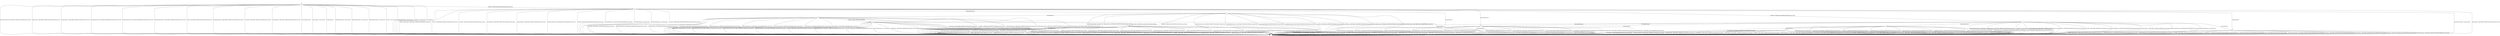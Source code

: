 digraph "" {
	graph [configurations="0.9.8s-TLS10|0.9.8u-TLS10|0.9.8y-TLS10|0.9.8za-TLS10|0.9.8zb-TLS10|1.0.0p-TLS10|1.0.1-TLS11|1.0.1d-TLS11|1.0.1k-TLS10|1.0.2-TLS10|\
1.0.2m-TLS10|1.1.0-TLS10|1.1.1-TLS10"];
	node [label="\N"];
	__start0	[feature=True,
		label="",
		shape=none];
	b	[feature=True];
	__start0 -> b	[key=0];
	c	[feature="0.9.8s-TLS10|0.9.8u-TLS10|0.9.8y-TLS10|0.9.8za-TLS10|0.9.8zb-TLS10|1.0.0p-TLS10|1.0.1-TLS11|1.0.1d-TLS11|1.0.1k-TLS10|1.0.2-TLS10|\
1.0.2m-TLS10|1.1.0-TLS10|1.1.1-TLS10"];
	b -> c	[key=0,
		feature="1.1.0-TLS10|1.1.1-TLS10",
		label="AlertWarningCloseNotify / ALERT_FATAL_UNEXPECTED_MESSAGE|ConnectionClosed"];
	b -> c	[key=1,
		feature="1.1.0-TLS10|1.1.1-TLS10",
		label="ApplicationData / ALERT_FATAL_UNEXPECTED_MESSAGE|ConnectionClosed"];
	b -> c	[key=2,
		feature="1.1.0-TLS10|1.1.1-TLS10",
		label="ChangeCipherSpec / ALERT_FATAL_UNEXPECTED_MESSAGE|ConnectionClosed"];
	b -> c	[key=3,
		feature="1.1.0-TLS10|1.1.1-TLS10",
		label="DHClientKeyExchange / ALERT_FATAL_UNEXPECTED_MESSAGE|ConnectionClosed"];
	b -> c	[key=4,
		feature="1.1.0-TLS10|1.1.1-TLS10",
		label="DHEServerKeyExchange / ALERT_FATAL_UNEXPECTED_MESSAGE|ConnectionClosed"];
	b -> c	[key=5,
		feature="1.1.0-TLS10|1.1.1-TLS10",
		label="ECDHClientKeyExchange / ALERT_FATAL_UNEXPECTED_MESSAGE|ConnectionClosed"];
	b -> c	[key=6,
		feature="1.1.0-TLS10|1.1.1-TLS10",
		label="Finished / ALERT_FATAL_UNEXPECTED_MESSAGE|ConnectionClosed"];
	b -> c	[key=7,
		feature="1.1.0-TLS10|1.1.1-TLS10",
		label="RSAClientKeyExchange / ALERT_FATAL_UNEXPECTED_MESSAGE|ConnectionClosed"];
	b -> c	[key=8,
		feature="1.1.0-TLS10|1.1.1-TLS10",
		label="ServerHello / ALERT_FATAL_UNEXPECTED_MESSAGE|ConnectionClosed"];
	b -> c	[key=9,
		feature="1.1.0-TLS10|1.1.1-TLS10",
		label="ServerHelloDone / ALERT_FATAL_UNEXPECTED_MESSAGE|ConnectionClosed"];
	b -> c	[key=10,
		feature="0.9.8s-TLS10|0.9.8u-TLS10|0.9.8y-TLS10|0.9.8za-TLS10|0.9.8zb-TLS10|1.0.0p-TLS10|1.0.1-TLS11|1.0.1d-TLS11|1.0.1k-TLS10|1.0.2-TLS10|\
1.0.2m-TLS10",
		label="AlertWarningCloseNotify / -"];
	b -> c	[key=11,
		feature="0.9.8s-TLS10|0.9.8u-TLS10|0.9.8y-TLS10|0.9.8za-TLS10|0.9.8zb-TLS10|1.0.0p-TLS10|1.0.1-TLS11|1.0.1d-TLS11|1.0.1k-TLS10|1.0.2-TLS10|\
1.0.2m-TLS10",
		label="ApplicationData / ConnectionClosed"];
	b -> c	[key=12,
		feature="0.9.8s-TLS10|0.9.8u-TLS10|0.9.8y-TLS10|0.9.8za-TLS10|0.9.8zb-TLS10|1.0.0p-TLS10|1.0.1-TLS11|1.0.1d-TLS11|1.0.1k-TLS10|1.0.2-TLS10|\
1.0.2m-TLS10",
		label="ChangeCipherSpec / -"];
	b -> c	[key=13,
		feature="0.9.8s-TLS10|0.9.8u-TLS10|0.9.8y-TLS10|0.9.8za-TLS10|0.9.8zb-TLS10|1.0.0p-TLS10|1.0.1-TLS11|1.0.1d-TLS11|1.0.1k-TLS10|1.0.2-TLS10|\
1.0.2m-TLS10",
		label="DHClientKeyExchange / ConnectionClosed"];
	b -> c	[key=14,
		feature="0.9.8s-TLS10|0.9.8u-TLS10|0.9.8y-TLS10|0.9.8za-TLS10|0.9.8zb-TLS10|1.0.0p-TLS10|1.0.1-TLS11|1.0.1d-TLS11|1.0.1k-TLS10|1.0.2-TLS10|\
1.0.2m-TLS10",
		label="DHEServerKeyExchange / ConnectionClosed"];
	b -> c	[key=15,
		feature="0.9.8s-TLS10|0.9.8u-TLS10|0.9.8y-TLS10|0.9.8za-TLS10|0.9.8zb-TLS10|1.0.0p-TLS10|1.0.1-TLS11|1.0.1d-TLS11|1.0.1k-TLS10|1.0.2-TLS10|\
1.0.2m-TLS10",
		label="ECDHClientKeyExchange / ConnectionClosed"];
	b -> c	[key=16,
		feature="0.9.8s-TLS10|0.9.8u-TLS10|0.9.8y-TLS10|0.9.8za-TLS10|0.9.8zb-TLS10|1.0.0p-TLS10|1.0.1-TLS11|1.0.1d-TLS11|1.0.1k-TLS10|1.0.2-TLS10|\
1.0.2m-TLS10",
		label="Finished / ConnectionClosed"];
	b -> c	[key=17,
		feature="0.9.8s-TLS10|0.9.8u-TLS10|0.9.8y-TLS10|0.9.8za-TLS10|0.9.8zb-TLS10|1.0.0p-TLS10|1.0.1-TLS11|1.0.1d-TLS11|1.0.1k-TLS10|1.0.2-TLS10|\
1.0.2m-TLS10",
		label="RSAClientKeyExchange / ConnectionClosed"];
	b -> c	[key=18,
		feature="0.9.8s-TLS10|0.9.8u-TLS10|0.9.8y-TLS10|0.9.8za-TLS10|0.9.8zb-TLS10|1.0.0p-TLS10|1.0.1-TLS11|1.0.1d-TLS11|1.0.1k-TLS10|1.0.2-TLS10|\
1.0.2m-TLS10",
		label="ServerHello / ConnectionClosed"];
	b -> c	[key=19,
		feature="0.9.8s-TLS10|0.9.8u-TLS10|0.9.8y-TLS10|0.9.8za-TLS10|0.9.8zb-TLS10|1.0.0p-TLS10|1.0.1-TLS11|1.0.1d-TLS11|1.0.1k-TLS10|1.0.2-TLS10|\
1.0.2m-TLS10",
		label="ServerHelloDone / -"];
	d	[feature="0.9.8s-TLS10|0.9.8u-TLS10|0.9.8y-TLS10|0.9.8za-TLS10|0.9.8zb-TLS10|1.0.0p-TLS10|1.0.1-TLS11|1.0.1d-TLS11|1.0.1k-TLS10|1.0.2-TLS10|\
1.0.2m-TLS10|1.1.0-TLS10|1.1.1-TLS10"];
	b -> d	[key=0,
		feature="0.9.8s-TLS10|0.9.8u-TLS10|0.9.8y-TLS10|0.9.8za-TLS10|0.9.8zb-TLS10|1.0.0p-TLS10|1.0.1-TLS11|1.0.1d-TLS11|1.0.1k-TLS10|1.0.2-TLS10|\
1.0.2m-TLS10|1.1.0-TLS10|1.1.1-TLS10",
		label="ClientHello / SERVER_HELLO|CERTIFICATE|SERVER_HELLO_DONE"];
	c -> c	[key=0,
		feature="0.9.8s-TLS10|0.9.8u-TLS10|0.9.8y-TLS10|0.9.8za-TLS10|0.9.8zb-TLS10|1.0.0p-TLS10|1.0.1-TLS11|1.0.1d-TLS11|1.0.1k-TLS10|1.0.2-TLS10|\
1.0.2m-TLS10|1.1.0-TLS10|1.1.1-TLS10",
		label="AlertWarningCloseNotify / ConnectionClosed"];
	c -> c	[key=1,
		feature="0.9.8s-TLS10|0.9.8u-TLS10|0.9.8y-TLS10|0.9.8za-TLS10|0.9.8zb-TLS10|1.0.0p-TLS10|1.0.1-TLS11|1.0.1d-TLS11|1.0.1k-TLS10|1.0.2-TLS10|\
1.0.2m-TLS10|1.1.0-TLS10|1.1.1-TLS10",
		label="ApplicationData / ConnectionClosed"];
	c -> c	[key=2,
		feature="0.9.8s-TLS10|0.9.8u-TLS10|0.9.8y-TLS10|0.9.8za-TLS10|0.9.8zb-TLS10|1.0.0p-TLS10|1.0.1-TLS11|1.0.1d-TLS11|1.0.1k-TLS10|1.0.2-TLS10|\
1.0.2m-TLS10|1.1.0-TLS10|1.1.1-TLS10",
		label="ChangeCipherSpec / ConnectionClosed"];
	c -> c	[key=3,
		feature="0.9.8s-TLS10|0.9.8u-TLS10|0.9.8y-TLS10|0.9.8za-TLS10|0.9.8zb-TLS10|1.0.0p-TLS10|1.0.1-TLS11|1.0.1d-TLS11|1.0.1k-TLS10|1.0.2-TLS10|\
1.0.2m-TLS10|1.1.0-TLS10|1.1.1-TLS10",
		label="ClientHello / ConnectionClosed"];
	c -> c	[key=4,
		feature="0.9.8s-TLS10|0.9.8u-TLS10|0.9.8y-TLS10|0.9.8za-TLS10|0.9.8zb-TLS10|1.0.0p-TLS10|1.0.1-TLS11|1.0.1d-TLS11|1.0.1k-TLS10|1.0.2-TLS10|\
1.0.2m-TLS10|1.1.0-TLS10|1.1.1-TLS10",
		label="DHClientKeyExchange / ConnectionClosed"];
	c -> c	[key=5,
		feature="0.9.8s-TLS10|0.9.8u-TLS10|0.9.8y-TLS10|0.9.8za-TLS10|0.9.8zb-TLS10|1.0.0p-TLS10|1.0.1-TLS11|1.0.1d-TLS11|1.0.1k-TLS10|1.0.2-TLS10|\
1.0.2m-TLS10|1.1.0-TLS10|1.1.1-TLS10",
		label="DHEServerKeyExchange / ConnectionClosed"];
	c -> c	[key=6,
		feature="0.9.8s-TLS10|0.9.8u-TLS10|0.9.8y-TLS10|0.9.8za-TLS10|0.9.8zb-TLS10|1.0.0p-TLS10|1.0.1-TLS11|1.0.1d-TLS11|1.0.1k-TLS10|1.0.2-TLS10|\
1.0.2m-TLS10|1.1.0-TLS10|1.1.1-TLS10",
		label="ECDHClientKeyExchange / ConnectionClosed"];
	c -> c	[key=7,
		feature="0.9.8s-TLS10|0.9.8u-TLS10|0.9.8y-TLS10|0.9.8za-TLS10|0.9.8zb-TLS10|1.0.0p-TLS10|1.0.1-TLS11|1.0.1d-TLS11|1.0.1k-TLS10|1.0.2-TLS10|\
1.0.2m-TLS10|1.1.0-TLS10|1.1.1-TLS10",
		label="Finished / ConnectionClosed"];
	c -> c	[key=8,
		feature="0.9.8s-TLS10|0.9.8u-TLS10|0.9.8y-TLS10|0.9.8za-TLS10|0.9.8zb-TLS10|1.0.0p-TLS10|1.0.1-TLS11|1.0.1d-TLS11|1.0.1k-TLS10|1.0.2-TLS10|\
1.0.2m-TLS10|1.1.0-TLS10|1.1.1-TLS10",
		label="RSAClientKeyExchange / ConnectionClosed"];
	c -> c	[key=9,
		feature="0.9.8s-TLS10|0.9.8u-TLS10|0.9.8y-TLS10|0.9.8za-TLS10|0.9.8zb-TLS10|1.0.0p-TLS10|1.0.1-TLS11|1.0.1d-TLS11|1.0.1k-TLS10|1.0.2-TLS10|\
1.0.2m-TLS10|1.1.0-TLS10|1.1.1-TLS10",
		label="ServerHello / ConnectionClosed"];
	c -> c	[key=10,
		feature="0.9.8s-TLS10|0.9.8u-TLS10|0.9.8y-TLS10|0.9.8za-TLS10|0.9.8zb-TLS10|1.0.0p-TLS10|1.0.1-TLS11|1.0.1d-TLS11|1.0.1k-TLS10|1.0.2-TLS10|\
1.0.2m-TLS10|1.1.0-TLS10|1.1.1-TLS10",
		label="ServerHelloDone / ConnectionClosed"];
	d -> c	[key=0,
		feature="0.9.8s-TLS10|0.9.8u-TLS10|0.9.8y-TLS10|0.9.8za-TLS10|0.9.8zb-TLS10|1.0.0p-TLS10|1.0.1-TLS11|1.0.1d-TLS11|1.0.1k-TLS10|1.0.2-TLS10|\
1.0.2m-TLS10|1.1.0-TLS10|1.1.1-TLS10",
		label="AlertWarningCloseNotify / ConnectionClosed"];
	d -> c	[key=1,
		feature="0.9.8s-TLS10|0.9.8u-TLS10|0.9.8y-TLS10|0.9.8za-TLS10|0.9.8zb-TLS10|1.0.0p-TLS10|1.0.1-TLS11|1.0.1d-TLS11|1.0.1k-TLS10|1.0.2-TLS10|\
1.0.2m-TLS10|1.1.0-TLS10|1.1.1-TLS10",
		label="ApplicationData / ALERT_FATAL_UNEXPECTED_MESSAGE|ConnectionClosed"];
	d -> c	[key=2,
		feature="0.9.8s-TLS10|0.9.8u-TLS10|0.9.8y-TLS10|0.9.8za-TLS10|0.9.8zb-TLS10|1.0.0p-TLS10|1.0.1-TLS11|1.0.1d-TLS11|1.0.1k-TLS10|1.0.2-TLS10|\
1.0.2m-TLS10|1.1.0-TLS10|1.1.1-TLS10",
		label="DHEServerKeyExchange / ALERT_FATAL_UNEXPECTED_MESSAGE|ConnectionClosed"];
	d -> c	[key=3,
		feature="0.9.8s-TLS10|0.9.8u-TLS10|0.9.8y-TLS10|0.9.8za-TLS10|0.9.8zb-TLS10|1.0.0p-TLS10|1.0.1-TLS11|1.0.1d-TLS11|1.0.1k-TLS10|1.0.2-TLS10|\
1.0.2m-TLS10|1.1.0-TLS10|1.1.1-TLS10",
		label="Finished / ALERT_FATAL_UNEXPECTED_MESSAGE|ConnectionClosed"];
	d -> c	[key=4,
		feature="0.9.8s-TLS10|0.9.8u-TLS10|0.9.8y-TLS10|0.9.8za-TLS10|0.9.8zb-TLS10|1.0.0p-TLS10|1.0.1-TLS11|1.0.1d-TLS11|1.0.1k-TLS10|1.0.2-TLS10|\
1.0.2m-TLS10|1.1.0-TLS10|1.1.1-TLS10",
		label="ServerHello / ALERT_FATAL_UNEXPECTED_MESSAGE|ConnectionClosed"];
	d -> c	[key=5,
		feature="0.9.8s-TLS10|0.9.8u-TLS10|0.9.8y-TLS10|0.9.8za-TLS10|0.9.8zb-TLS10|1.0.0p-TLS10|1.0.1-TLS11|1.0.1d-TLS11|1.0.1k-TLS10|1.0.2-TLS10|\
1.0.2m-TLS10|1.1.0-TLS10|1.1.1-TLS10",
		label="ServerHelloDone / ALERT_FATAL_UNEXPECTED_MESSAGE|ConnectionClosed"];
	d -> c	[key=6,
		feature="0.9.8za-TLS10|0.9.8zb-TLS10|1.0.0p-TLS10|1.0.1k-TLS10|1.0.2-TLS10|1.0.2m-TLS10|1.1.0-TLS10|1.1.1-TLS10",
		label="ChangeCipherSpec / ALERT_FATAL_UNEXPECTED_MESSAGE|ConnectionClosed"];
	d -> c	[key=7,
		feature="1.0.0p-TLS10|1.0.1k-TLS10|1.0.2-TLS10|1.0.2m-TLS10|1.1.0-TLS10|1.1.1-TLS10",
		label="ECDHClientKeyExchange / ALERT_FATAL_DECODE_ERROR|ConnectionClosed"];
	d -> c	[key=8,
		feature="1.0.2-TLS10|1.0.2m-TLS10|1.1.0-TLS10|1.1.1-TLS10",
		label="ClientHello / ALERT_FATAL_UNEXPECTED_MESSAGE|ConnectionClosed"];
	d -> c	[key=9,
		feature="1.1.1-TLS10",
		label="DHClientKeyExchange / ALERT_FATAL_DECRYPT_ERROR|ConnectionClosed"];
	d -> c	[key=10,
		feature="1.0.2m-TLS10|1.1.0-TLS10",
		label="DHClientKeyExchange / ConnectionClosed"];
	d -> c	[key=11,
		feature="0.9.8s-TLS10|0.9.8u-TLS10|0.9.8y-TLS10|0.9.8za-TLS10|0.9.8zb-TLS10|1.0.1-TLS11|1.0.1d-TLS11",
		label="ECDHClientKeyExchange / ConnectionClosed"];
	d -> c	[key=12,
		feature="0.9.8s-TLS10",
		label="ClientHello / SERVER_HELLO|CERTIFICATE|SERVER_HELLO_DONE|ConnectionClosed"];
	e	[feature="0.9.8s-TLS10|0.9.8u-TLS10|0.9.8y-TLS10|0.9.8za-TLS10|0.9.8zb-TLS10|1.0.0p-TLS10|1.0.1-TLS11|1.0.1d-TLS11|1.0.1k-TLS10|1.0.2-TLS10|\
1.0.2m-TLS10|1.1.0-TLS10|1.1.1-TLS10"];
	d -> e	[key=0,
		feature="0.9.8s-TLS10|0.9.8u-TLS10|0.9.8y-TLS10|0.9.8za-TLS10|0.9.8zb-TLS10|1.0.0p-TLS10|1.0.1-TLS11|1.0.1d-TLS11|1.0.1k-TLS10|1.0.2-TLS10|\
1.0.2m-TLS10|1.1.0-TLS10|1.1.1-TLS10",
		label="RSAClientKeyExchange / -"];
	j	[feature="1.0.1k-TLS10|1.0.2-TLS10|0.9.8u-TLS10|0.9.8y-TLS10|0.9.8s-TLS10|1.0.1d-TLS11|0.9.8za-TLS10|1.0.1-TLS11|0.9.8zb-TLS10|1.0.0p-TLS10"];
	d -> j	[key=0,
		feature="0.9.8s-TLS10|0.9.8u-TLS10|0.9.8y-TLS10|0.9.8za-TLS10|0.9.8zb-TLS10|1.0.0p-TLS10|1.0.1-TLS11|1.0.1d-TLS11|1.0.1k-TLS10|1.0.2-TLS10",
		label="DHClientKeyExchange / -"];
	k	[feature="1.0.1k-TLS10|1.0.2-TLS10|0.9.8u-TLS10|0.9.8y-TLS10|0.9.8s-TLS10|1.0.1d-TLS11|0.9.8za-TLS10|1.0.1-TLS11|0.9.8zb-TLS10|1.0.0p-TLS10"];
	d -> k	[key=0,
		feature="1.0.1-TLS11",
		label="ChangeCipherSpec / -"];
	l	[feature="1.0.1k-TLS10|0.9.8u-TLS10|0.9.8y-TLS10|1.0.1d-TLS11|0.9.8za-TLS10|1.0.1-TLS11|0.9.8zb-TLS10|1.0.0p-TLS10"];
	d -> l	[key=0,
		feature="0.9.8u-TLS10|0.9.8y-TLS10|0.9.8za-TLS10|0.9.8zb-TLS10|1.0.0p-TLS10|1.0.1-TLS11|1.0.1d-TLS11|1.0.1k-TLS10",
		label="ClientHello / SERVER_HELLO|CERTIFICATE|SERVER_HELLO_DONE"];
	m	[feature="1.0.1d-TLS11|0.9.8u-TLS10|0.9.8y-TLS10|0.9.8s-TLS10"];
	d -> m	[key=0,
		feature="0.9.8s-TLS10|0.9.8u-TLS10|0.9.8y-TLS10|1.0.1d-TLS11",
		label="ChangeCipherSpec / -"];
	e -> c	[key=0,
		feature="0.9.8s-TLS10|0.9.8u-TLS10|0.9.8y-TLS10|0.9.8za-TLS10|0.9.8zb-TLS10|1.0.0p-TLS10|1.0.1-TLS11|1.0.1d-TLS11|1.0.1k-TLS10|1.0.2-TLS10|\
1.0.2m-TLS10|1.1.0-TLS10|1.1.1-TLS10",
		label="AlertWarningCloseNotify / ConnectionClosed"];
	e -> c	[key=1,
		feature="0.9.8s-TLS10|0.9.8u-TLS10|0.9.8y-TLS10|0.9.8za-TLS10|0.9.8zb-TLS10|1.0.0p-TLS10|1.0.1-TLS11|1.0.1d-TLS11|1.0.1k-TLS10|1.0.2-TLS10|\
1.0.2m-TLS10|1.1.0-TLS10|1.1.1-TLS10",
		label="ApplicationData / ALERT_FATAL_UNEXPECTED_MESSAGE|ConnectionClosed"];
	e -> c	[key=2,
		feature="0.9.8s-TLS10|0.9.8u-TLS10|0.9.8y-TLS10|0.9.8za-TLS10|0.9.8zb-TLS10|1.0.0p-TLS10|1.0.1-TLS11|1.0.1d-TLS11|1.0.1k-TLS10|1.0.2-TLS10|\
1.0.2m-TLS10|1.1.0-TLS10|1.1.1-TLS10",
		label="ClientHello / ALERT_FATAL_UNEXPECTED_MESSAGE|ConnectionClosed"];
	e -> c	[key=3,
		feature="0.9.8s-TLS10|0.9.8u-TLS10|0.9.8y-TLS10|0.9.8za-TLS10|0.9.8zb-TLS10|1.0.0p-TLS10|1.0.1-TLS11|1.0.1d-TLS11|1.0.1k-TLS10|1.0.2-TLS10|\
1.0.2m-TLS10|1.1.0-TLS10|1.1.1-TLS10",
		label="DHClientKeyExchange / ALERT_FATAL_UNEXPECTED_MESSAGE|ConnectionClosed"];
	e -> c	[key=4,
		feature="0.9.8s-TLS10|0.9.8u-TLS10|0.9.8y-TLS10|0.9.8za-TLS10|0.9.8zb-TLS10|1.0.0p-TLS10|1.0.1-TLS11|1.0.1d-TLS11|1.0.1k-TLS10|1.0.2-TLS10|\
1.0.2m-TLS10|1.1.0-TLS10|1.1.1-TLS10",
		label="ECDHClientKeyExchange / ALERT_FATAL_UNEXPECTED_MESSAGE|ConnectionClosed"];
	e -> c	[key=5,
		feature="0.9.8s-TLS10|0.9.8u-TLS10|0.9.8y-TLS10|0.9.8za-TLS10|0.9.8zb-TLS10|1.0.0p-TLS10|1.0.1-TLS11|1.0.1d-TLS11|1.0.1k-TLS10|1.0.2-TLS10|\
1.0.2m-TLS10|1.1.0-TLS10|1.1.1-TLS10",
		label="Finished / ALERT_FATAL_UNEXPECTED_MESSAGE|ConnectionClosed"];
	e -> c	[key=6,
		feature="0.9.8s-TLS10|0.9.8u-TLS10|0.9.8y-TLS10|0.9.8za-TLS10|0.9.8zb-TLS10|1.0.0p-TLS10|1.0.1-TLS11|1.0.1d-TLS11|1.0.1k-TLS10|1.0.2-TLS10|\
1.0.2m-TLS10|1.1.0-TLS10|1.1.1-TLS10",
		label="RSAClientKeyExchange / ALERT_FATAL_UNEXPECTED_MESSAGE|ConnectionClosed"];
	e -> c	[key=7,
		feature="0.9.8s-TLS10|0.9.8u-TLS10|0.9.8y-TLS10|0.9.8za-TLS10|0.9.8zb-TLS10|1.0.0p-TLS10|1.0.1-TLS11|1.0.1d-TLS11|1.0.1k-TLS10|1.0.2-TLS10|\
1.0.2m-TLS10|1.1.0-TLS10|1.1.1-TLS10",
		label="ServerHello / ALERT_FATAL_UNEXPECTED_MESSAGE|ConnectionClosed"];
	e -> c	[key=8,
		feature="0.9.8s-TLS10|0.9.8u-TLS10|0.9.8y-TLS10|0.9.8za-TLS10|0.9.8zb-TLS10|1.0.0p-TLS10|1.0.1-TLS11|1.0.1d-TLS11|1.0.1k-TLS10|1.0.2-TLS10|\
1.0.2m-TLS10|1.1.0-TLS10|1.1.1-TLS10",
		label="ServerHelloDone / ALERT_FATAL_UNEXPECTED_MESSAGE|ConnectionClosed"];
	e -> c	[key=9,
		feature="0.9.8zb-TLS10|1.0.0p-TLS10|1.0.1k-TLS10|1.0.2-TLS10|1.0.2m-TLS10|1.1.0-TLS10|1.1.1-TLS10",
		label="DHEServerKeyExchange / ALERT_FATAL_UNEXPECTED_MESSAGE|ConnectionClosed"];
	e -> c	[key=10,
		feature="0.9.8s-TLS10|0.9.8u-TLS10|0.9.8y-TLS10|0.9.8za-TLS10|1.0.1-TLS11|1.0.1d-TLS11",
		label="DHEServerKeyExchange / ALERT_FATAL_ILLEGAL_PARAMETER|ConnectionClosed"];
	f	[feature="0.9.8s-TLS10|0.9.8u-TLS10|0.9.8y-TLS10|0.9.8za-TLS10|0.9.8zb-TLS10|1.0.0p-TLS10|1.0.1-TLS11|1.0.1d-TLS11|1.0.1k-TLS10|1.0.2-TLS10|\
1.0.2m-TLS10|1.1.0-TLS10|1.1.1-TLS10"];
	e -> f	[key=0,
		feature="0.9.8s-TLS10|0.9.8u-TLS10|0.9.8y-TLS10|0.9.8za-TLS10|0.9.8zb-TLS10|1.0.0p-TLS10|1.0.1-TLS11|1.0.1d-TLS11|1.0.1k-TLS10|1.0.2-TLS10|\
1.0.2m-TLS10|1.1.0-TLS10|1.1.1-TLS10",
		label="ChangeCipherSpec / -"];
	f -> c	[key=0,
		feature="0.9.8s-TLS10|0.9.8u-TLS10|0.9.8y-TLS10|0.9.8za-TLS10|0.9.8zb-TLS10|1.0.0p-TLS10|1.0.1-TLS11|1.0.1d-TLS11|1.0.1k-TLS10|1.0.2-TLS10|\
1.0.2m-TLS10|1.1.0-TLS10|1.1.1-TLS10",
		label="ApplicationData / ALERT_FATAL_UNEXPECTED_MESSAGE|ConnectionClosed"];
	f -> c	[key=1,
		feature="0.9.8s-TLS10|0.9.8u-TLS10|0.9.8y-TLS10|0.9.8za-TLS10|0.9.8zb-TLS10|1.0.0p-TLS10|1.0.1-TLS11|1.0.1d-TLS11|1.0.1k-TLS10|1.0.2-TLS10|\
1.0.2m-TLS10|1.1.0-TLS10|1.1.1-TLS10",
		label="ClientHello / ALERT_FATAL_UNEXPECTED_MESSAGE|ConnectionClosed"];
	f -> c	[key=2,
		feature="0.9.8s-TLS10|0.9.8u-TLS10|0.9.8y-TLS10|0.9.8za-TLS10|0.9.8zb-TLS10|1.0.0p-TLS10|1.0.1-TLS11|1.0.1d-TLS11|1.0.1k-TLS10|1.0.2-TLS10|\
1.0.2m-TLS10|1.1.0-TLS10|1.1.1-TLS10",
		label="DHClientKeyExchange / ALERT_FATAL_UNEXPECTED_MESSAGE|ConnectionClosed"];
	f -> c	[key=3,
		feature="0.9.8s-TLS10|0.9.8u-TLS10|0.9.8y-TLS10|0.9.8za-TLS10|0.9.8zb-TLS10|1.0.0p-TLS10|1.0.1-TLS11|1.0.1d-TLS11|1.0.1k-TLS10|1.0.2-TLS10|\
1.0.2m-TLS10|1.1.0-TLS10|1.1.1-TLS10",
		label="ECDHClientKeyExchange / ALERT_FATAL_UNEXPECTED_MESSAGE|ConnectionClosed"];
	f -> c	[key=4,
		feature="0.9.8s-TLS10|0.9.8u-TLS10|0.9.8y-TLS10|0.9.8za-TLS10|0.9.8zb-TLS10|1.0.0p-TLS10|1.0.1-TLS11|1.0.1d-TLS11|1.0.1k-TLS10|1.0.2-TLS10|\
1.0.2m-TLS10|1.1.0-TLS10|1.1.1-TLS10",
		label="RSAClientKeyExchange / ALERT_FATAL_UNEXPECTED_MESSAGE|ConnectionClosed"];
	f -> c	[key=5,
		feature="0.9.8s-TLS10|0.9.8u-TLS10|0.9.8y-TLS10|0.9.8za-TLS10|0.9.8zb-TLS10|1.0.0p-TLS10|1.0.1-TLS11|1.0.1d-TLS11|1.0.1k-TLS10|1.0.2-TLS10|\
1.0.2m-TLS10|1.1.0-TLS10|1.1.1-TLS10",
		label="ServerHello / ALERT_FATAL_UNEXPECTED_MESSAGE|ConnectionClosed"];
	f -> c	[key=6,
		feature="0.9.8s-TLS10|0.9.8u-TLS10|0.9.8y-TLS10|0.9.8za-TLS10|0.9.8zb-TLS10|1.0.0p-TLS10|1.0.1-TLS11|1.0.1k-TLS10|1.0.2-TLS10|1.0.2m-TLS10|\
1.1.0-TLS10|1.1.1-TLS10",
		label="AlertWarningCloseNotify / ALERT_FATAL_UNEXPECTED_MESSAGE|ConnectionClosed"];
	f -> c	[key=7,
		feature="0.9.8s-TLS10|0.9.8u-TLS10|0.9.8y-TLS10|0.9.8za-TLS10|0.9.8zb-TLS10|1.0.0p-TLS10|1.0.1-TLS11|1.0.1k-TLS10|1.0.2-TLS10|1.0.2m-TLS10|\
1.1.0-TLS10|1.1.1-TLS10",
		label="ChangeCipherSpec / ALERT_FATAL_UNEXPECTED_MESSAGE|ConnectionClosed"];
	f -> c	[key=8,
		feature="0.9.8s-TLS10|0.9.8u-TLS10|0.9.8y-TLS10|0.9.8za-TLS10|0.9.8zb-TLS10|1.0.0p-TLS10|1.0.1-TLS11|1.0.1k-TLS10|1.0.2-TLS10|1.0.2m-TLS10|\
1.1.0-TLS10|1.1.1-TLS10",
		label="ServerHelloDone / ALERT_FATAL_UNEXPECTED_MESSAGE|ConnectionClosed"];
	f -> c	[key=9,
		feature="0.9.8zb-TLS10|1.0.0p-TLS10|1.0.1k-TLS10|1.0.2-TLS10|1.0.2m-TLS10|1.1.0-TLS10|1.1.1-TLS10",
		label="DHEServerKeyExchange / ALERT_FATAL_UNEXPECTED_MESSAGE|ConnectionClosed"];
	f -> c	[key=10,
		feature="0.9.8s-TLS10|0.9.8u-TLS10|0.9.8y-TLS10|0.9.8za-TLS10|1.0.1-TLS11|1.0.1d-TLS11",
		label="DHEServerKeyExchange / ALERT_FATAL_ILLEGAL_PARAMETER|ConnectionClosed"];
	f -> c	[key=11,
		feature="1.0.1d-TLS11",
		label="AlertWarningCloseNotify / ALERT_FATAL_BAD_RECORD_MAC|ConnectionClosed"];
	f -> c	[key=12,
		feature="1.0.1d-TLS11",
		label="ChangeCipherSpec / ALERT_FATAL_BAD_RECORD_MAC|ConnectionClosed"];
	f -> c	[key=13,
		feature="1.0.1d-TLS11",
		label="ServerHelloDone / ALERT_FATAL_BAD_RECORD_MAC|ConnectionClosed"];
	g	[feature="0.9.8s-TLS10|0.9.8u-TLS10|0.9.8y-TLS10|0.9.8za-TLS10|0.9.8zb-TLS10|1.0.0p-TLS10|1.0.1-TLS11|1.0.1d-TLS11|1.0.1k-TLS10|1.0.2-TLS10|\
1.0.2m-TLS10|1.1.0-TLS10|1.1.1-TLS10"];
	f -> g	[key=0,
		feature="0.9.8s-TLS10|0.9.8u-TLS10|0.9.8y-TLS10|0.9.8za-TLS10|0.9.8zb-TLS10|1.0.0p-TLS10|1.0.1-TLS11|1.0.1d-TLS11|1.0.1k-TLS10|1.0.2-TLS10|\
1.0.2m-TLS10|1.1.0-TLS10|1.1.1-TLS10",
		label="Finished / CHANGE_CIPHER_SPEC|FINISHED"];
	g -> c	[key=0,
		feature="0.9.8s-TLS10|0.9.8u-TLS10|0.9.8y-TLS10|0.9.8za-TLS10|0.9.8zb-TLS10|1.0.0p-TLS10|1.0.1-TLS11|1.0.1d-TLS11|1.0.1k-TLS10|1.0.2-TLS10|\
1.0.2m-TLS10|1.1.0-TLS10|1.1.1-TLS10",
		label="ApplicationData / APPLICATION|ConnectionClosed"];
	g -> c	[key=1,
		feature="0.9.8s-TLS10|0.9.8u-TLS10|0.9.8y-TLS10|0.9.8za-TLS10|0.9.8zb-TLS10|1.0.0p-TLS10|1.0.1-TLS11|1.0.1d-TLS11|1.0.1k-TLS10|1.0.2-TLS10|\
1.0.2m-TLS10|1.1.0-TLS10|1.1.1-TLS10",
		label="DHClientKeyExchange / ALERT_FATAL_UNEXPECTED_MESSAGE|ConnectionClosed"];
	g -> c	[key=2,
		feature="0.9.8s-TLS10|0.9.8u-TLS10|0.9.8y-TLS10|0.9.8za-TLS10|0.9.8zb-TLS10|1.0.0p-TLS10|1.0.1-TLS11|1.0.1d-TLS11|1.0.1k-TLS10|1.0.2-TLS10|\
1.0.2m-TLS10|1.1.0-TLS10|1.1.1-TLS10",
		label="DHEServerKeyExchange / ALERT_FATAL_UNEXPECTED_MESSAGE|ConnectionClosed"];
	g -> c	[key=3,
		feature="0.9.8s-TLS10|0.9.8u-TLS10|0.9.8y-TLS10|0.9.8za-TLS10|0.9.8zb-TLS10|1.0.0p-TLS10|1.0.1-TLS11|1.0.1d-TLS11|1.0.1k-TLS10|1.0.2-TLS10|\
1.0.2m-TLS10|1.1.0-TLS10|1.1.1-TLS10",
		label="ECDHClientKeyExchange / ALERT_FATAL_UNEXPECTED_MESSAGE|ConnectionClosed"];
	g -> c	[key=4,
		feature="0.9.8s-TLS10|0.9.8u-TLS10|0.9.8y-TLS10|0.9.8za-TLS10|0.9.8zb-TLS10|1.0.0p-TLS10|1.0.1-TLS11|1.0.1d-TLS11|1.0.1k-TLS10|1.0.2-TLS10|\
1.0.2m-TLS10|1.1.0-TLS10|1.1.1-TLS10",
		label="Finished / ALERT_FATAL_UNEXPECTED_MESSAGE|ConnectionClosed"];
	g -> c	[key=5,
		feature="0.9.8s-TLS10|0.9.8u-TLS10|0.9.8y-TLS10|0.9.8za-TLS10|0.9.8zb-TLS10|1.0.0p-TLS10|1.0.1-TLS11|1.0.1d-TLS11|1.0.1k-TLS10|1.0.2-TLS10|\
1.0.2m-TLS10|1.1.0-TLS10|1.1.1-TLS10",
		label="RSAClientKeyExchange / ALERT_FATAL_UNEXPECTED_MESSAGE|ConnectionClosed"];
	g -> c	[key=6,
		feature="0.9.8s-TLS10|0.9.8u-TLS10|0.9.8y-TLS10|0.9.8za-TLS10|0.9.8zb-TLS10|1.0.0p-TLS10|1.0.1-TLS11|1.0.1d-TLS11|1.0.1k-TLS10|1.0.2-TLS10|\
1.0.2m-TLS10|1.1.0-TLS10|1.1.1-TLS10",
		label="ServerHello / ALERT_FATAL_UNEXPECTED_MESSAGE|ConnectionClosed"];
	g -> c	[key=7,
		feature="0.9.8s-TLS10|0.9.8u-TLS10|0.9.8y-TLS10|0.9.8za-TLS10|0.9.8zb-TLS10|1.0.0p-TLS10|1.0.1-TLS11|1.0.1k-TLS10|1.0.2-TLS10|1.0.2m-TLS10|\
1.1.0-TLS10|1.1.1-TLS10",
		label="AlertWarningCloseNotify / ConnectionClosed"];
	g -> c	[key=8,
		feature="0.9.8s-TLS10|0.9.8u-TLS10|0.9.8y-TLS10|0.9.8za-TLS10|0.9.8zb-TLS10|1.0.0p-TLS10|1.0.1-TLS11|1.0.1k-TLS10|1.0.2-TLS10|1.0.2m-TLS10|\
1.1.0-TLS10|1.1.1-TLS10",
		label="ServerHelloDone / ALERT_FATAL_UNEXPECTED_MESSAGE|ConnectionClosed"];
	g -> c	[key=9,
		feature="1.0.1k-TLS10|1.0.2-TLS10|1.0.2m-TLS10|1.1.0-TLS10|1.1.1-TLS10",
		label="ChangeCipherSpec / ALERT_FATAL_UNEXPECTED_MESSAGE|ConnectionClosed"];
	g -> c	[key=10,
		feature="1.0.1d-TLS11",
		label="AlertWarningCloseNotify / ALERT_FATAL_BAD_RECORD_MAC|ConnectionClosed"];
	g -> c	[key=11,
		feature="1.0.1d-TLS11",
		label="ChangeCipherSpec / ALERT_FATAL_BAD_RECORD_MAC|ConnectionClosed"];
	g -> c	[key=12,
		feature="1.0.1d-TLS11",
		label="ServerHelloDone / ALERT_FATAL_BAD_RECORD_MAC|ConnectionClosed"];
	h	[feature="0.9.8s-TLS10|0.9.8u-TLS10|0.9.8y-TLS10|0.9.8za-TLS10|0.9.8zb-TLS10|1.0.0p-TLS10|1.0.1-TLS11|1.0.1d-TLS11|1.0.1k-TLS10|1.0.2-TLS10|\
1.0.2m-TLS10|1.1.0-TLS10|1.1.1-TLS10"];
	g -> h	[key=0,
		feature="0.9.8s-TLS10|0.9.8u-TLS10|0.9.8y-TLS10|0.9.8za-TLS10|0.9.8zb-TLS10|1.0.0p-TLS10|1.0.1-TLS11|1.0.1d-TLS11|1.0.1k-TLS10|1.0.2-TLS10|\
1.0.2m-TLS10|1.1.0-TLS10|1.1.1-TLS10",
		label="ClientHello / SERVER_HELLO|CHANGE_CIPHER_SPEC|FINISHED"];
	g -> k	[key=0,
		feature="0.9.8s-TLS10|0.9.8u-TLS10|0.9.8y-TLS10|0.9.8za-TLS10|0.9.8zb-TLS10|1.0.0p-TLS10|1.0.1-TLS11",
		label="ChangeCipherSpec / -"];
	h -> c	[key=0,
		feature="0.9.8s-TLS10|0.9.8u-TLS10|0.9.8y-TLS10|0.9.8za-TLS10|0.9.8zb-TLS10|1.0.0p-TLS10|1.0.1-TLS11|1.0.1d-TLS11|1.0.1k-TLS10|1.0.2-TLS10|\
1.0.2m-TLS10|1.1.0-TLS10|1.1.1-TLS10",
		label="ApplicationData / ALERT_FATAL_UNEXPECTED_MESSAGE|ConnectionClosed"];
	h -> c	[key=1,
		feature="0.9.8s-TLS10|0.9.8u-TLS10|0.9.8y-TLS10|0.9.8za-TLS10|0.9.8zb-TLS10|1.0.0p-TLS10|1.0.1-TLS11|1.0.1d-TLS11|1.0.1k-TLS10|1.0.2-TLS10|\
1.0.2m-TLS10|1.1.0-TLS10|1.1.1-TLS10",
		label="ClientHello / ALERT_FATAL_UNEXPECTED_MESSAGE|ConnectionClosed"];
	h -> c	[key=2,
		feature="0.9.8s-TLS10|0.9.8u-TLS10|0.9.8y-TLS10|0.9.8za-TLS10|0.9.8zb-TLS10|1.0.0p-TLS10|1.0.1-TLS11|1.0.1d-TLS11|1.0.1k-TLS10|1.0.2-TLS10|\
1.0.2m-TLS10|1.1.0-TLS10|1.1.1-TLS10",
		label="DHClientKeyExchange / ALERT_FATAL_UNEXPECTED_MESSAGE|ConnectionClosed"];
	h -> c	[key=3,
		feature="0.9.8s-TLS10|0.9.8u-TLS10|0.9.8y-TLS10|0.9.8za-TLS10|0.9.8zb-TLS10|1.0.0p-TLS10|1.0.1-TLS11|1.0.1d-TLS11|1.0.1k-TLS10|1.0.2-TLS10|\
1.0.2m-TLS10|1.1.0-TLS10|1.1.1-TLS10",
		label="DHEServerKeyExchange / ALERT_FATAL_UNEXPECTED_MESSAGE|ConnectionClosed"];
	h -> c	[key=4,
		feature="0.9.8s-TLS10|0.9.8u-TLS10|0.9.8y-TLS10|0.9.8za-TLS10|0.9.8zb-TLS10|1.0.0p-TLS10|1.0.1-TLS11|1.0.1d-TLS11|1.0.1k-TLS10|1.0.2-TLS10|\
1.0.2m-TLS10|1.1.0-TLS10|1.1.1-TLS10",
		label="ECDHClientKeyExchange / ALERT_FATAL_UNEXPECTED_MESSAGE|ConnectionClosed"];
	h -> c	[key=5,
		feature="0.9.8s-TLS10|0.9.8u-TLS10|0.9.8y-TLS10|0.9.8za-TLS10|0.9.8zb-TLS10|1.0.0p-TLS10|1.0.1-TLS11|1.0.1d-TLS11|1.0.1k-TLS10|1.0.2-TLS10|\
1.0.2m-TLS10|1.1.0-TLS10|1.1.1-TLS10",
		label="Finished / ALERT_FATAL_UNEXPECTED_MESSAGE|ConnectionClosed"];
	h -> c	[key=6,
		feature="0.9.8s-TLS10|0.9.8u-TLS10|0.9.8y-TLS10|0.9.8za-TLS10|0.9.8zb-TLS10|1.0.0p-TLS10|1.0.1-TLS11|1.0.1d-TLS11|1.0.1k-TLS10|1.0.2-TLS10|\
1.0.2m-TLS10|1.1.0-TLS10|1.1.1-TLS10",
		label="RSAClientKeyExchange / ALERT_FATAL_UNEXPECTED_MESSAGE|ConnectionClosed"];
	h -> c	[key=7,
		feature="0.9.8s-TLS10|0.9.8u-TLS10|0.9.8y-TLS10|0.9.8za-TLS10|0.9.8zb-TLS10|1.0.0p-TLS10|1.0.1-TLS11|1.0.1d-TLS11|1.0.1k-TLS10|1.0.2-TLS10|\
1.0.2m-TLS10|1.1.0-TLS10|1.1.1-TLS10",
		label="ServerHello / ALERT_FATAL_UNEXPECTED_MESSAGE|ConnectionClosed"];
	h -> c	[key=8,
		feature="0.9.8s-TLS10|0.9.8u-TLS10|0.9.8y-TLS10|0.9.8za-TLS10|0.9.8zb-TLS10|1.0.0p-TLS10|1.0.1-TLS11|1.0.1k-TLS10|1.0.2-TLS10|1.0.2m-TLS10|\
1.1.0-TLS10|1.1.1-TLS10",
		label="AlertWarningCloseNotify / ConnectionClosed"];
	h -> c	[key=9,
		feature="0.9.8s-TLS10|0.9.8u-TLS10|0.9.8y-TLS10|0.9.8za-TLS10|0.9.8zb-TLS10|1.0.0p-TLS10|1.0.1-TLS11|1.0.1k-TLS10|1.0.2-TLS10|1.0.2m-TLS10|\
1.1.0-TLS10|1.1.1-TLS10",
		label="ServerHelloDone / ALERT_FATAL_UNEXPECTED_MESSAGE|ConnectionClosed"];
	h -> c	[key=10,
		feature="1.0.1d-TLS11",
		label="AlertWarningCloseNotify / ALERT_FATAL_BAD_RECORD_MAC|ConnectionClosed"];
	h -> c	[key=11,
		feature="1.0.1d-TLS11",
		label="ChangeCipherSpec / ALERT_FATAL_BAD_RECORD_MAC|ConnectionClosed"];
	h -> c	[key=12,
		feature="1.0.1d-TLS11",
		label="ServerHelloDone / ALERT_FATAL_BAD_RECORD_MAC|ConnectionClosed"];
	i	[feature="1.0.1-TLS11|0.9.8y-TLS10|1.0.0p-TLS10|0.9.8za-TLS10|0.9.8u-TLS10|0.9.8zb-TLS10|0.9.8s-TLS10|1.0.1k-TLS10|1.0.2-TLS10|1.0.2m-TLS10|\
1.1.0-TLS10|1.1.1-TLS10"];
	h -> i	[key=0,
		feature="0.9.8s-TLS10|0.9.8u-TLS10|0.9.8y-TLS10|0.9.8za-TLS10|0.9.8zb-TLS10|1.0.0p-TLS10|1.0.1-TLS11|1.0.1k-TLS10|1.0.2-TLS10|1.0.2m-TLS10|\
1.1.0-TLS10|1.1.1-TLS10",
		label="ChangeCipherSpec / -"];
	i -> c	[key=0,
		feature="0.9.8s-TLS10|0.9.8u-TLS10|0.9.8y-TLS10|0.9.8za-TLS10|0.9.8zb-TLS10|1.0.0p-TLS10|1.0.1-TLS11|1.0.1k-TLS10|1.0.2-TLS10|1.0.2m-TLS10|\
1.1.0-TLS10|1.1.1-TLS10",
		label="AlertWarningCloseNotify / ALERT_FATAL_UNEXPECTED_MESSAGE|ConnectionClosed"];
	i -> c	[key=1,
		feature="0.9.8s-TLS10|0.9.8u-TLS10|0.9.8y-TLS10|0.9.8za-TLS10|0.9.8zb-TLS10|1.0.0p-TLS10|1.0.1-TLS11|1.0.1k-TLS10|1.0.2-TLS10|1.0.2m-TLS10|\
1.1.0-TLS10|1.1.1-TLS10",
		label="ApplicationData / ALERT_FATAL_UNEXPECTED_MESSAGE|ConnectionClosed"];
	i -> c	[key=2,
		feature="0.9.8s-TLS10|0.9.8u-TLS10|0.9.8y-TLS10|0.9.8za-TLS10|0.9.8zb-TLS10|1.0.0p-TLS10|1.0.1-TLS11|1.0.1k-TLS10|1.0.2-TLS10|1.0.2m-TLS10|\
1.1.0-TLS10|1.1.1-TLS10",
		label="ChangeCipherSpec / ALERT_FATAL_UNEXPECTED_MESSAGE|ConnectionClosed"];
	i -> c	[key=3,
		feature="0.9.8s-TLS10|0.9.8u-TLS10|0.9.8y-TLS10|0.9.8za-TLS10|0.9.8zb-TLS10|1.0.0p-TLS10|1.0.1-TLS11|1.0.1k-TLS10|1.0.2-TLS10|1.0.2m-TLS10|\
1.1.0-TLS10|1.1.1-TLS10",
		label="ClientHello / ALERT_FATAL_UNEXPECTED_MESSAGE|ConnectionClosed"];
	i -> c	[key=4,
		feature="0.9.8s-TLS10|0.9.8u-TLS10|0.9.8y-TLS10|0.9.8za-TLS10|0.9.8zb-TLS10|1.0.0p-TLS10|1.0.1-TLS11|1.0.1k-TLS10|1.0.2-TLS10|1.0.2m-TLS10|\
1.1.0-TLS10|1.1.1-TLS10",
		label="DHClientKeyExchange / ALERT_FATAL_UNEXPECTED_MESSAGE|ConnectionClosed"];
	i -> c	[key=5,
		feature="0.9.8s-TLS10|0.9.8u-TLS10|0.9.8y-TLS10|0.9.8za-TLS10|0.9.8zb-TLS10|1.0.0p-TLS10|1.0.1-TLS11|1.0.1k-TLS10|1.0.2-TLS10|1.0.2m-TLS10|\
1.1.0-TLS10|1.1.1-TLS10",
		label="DHEServerKeyExchange / ALERT_FATAL_UNEXPECTED_MESSAGE|ConnectionClosed"];
	i -> c	[key=6,
		feature="0.9.8s-TLS10|0.9.8u-TLS10|0.9.8y-TLS10|0.9.8za-TLS10|0.9.8zb-TLS10|1.0.0p-TLS10|1.0.1-TLS11|1.0.1k-TLS10|1.0.2-TLS10|1.0.2m-TLS10|\
1.1.0-TLS10|1.1.1-TLS10",
		label="ECDHClientKeyExchange / ALERT_FATAL_UNEXPECTED_MESSAGE|ConnectionClosed"];
	i -> c	[key=7,
		feature="0.9.8s-TLS10|0.9.8u-TLS10|0.9.8y-TLS10|0.9.8za-TLS10|0.9.8zb-TLS10|1.0.0p-TLS10|1.0.1-TLS11|1.0.1k-TLS10|1.0.2-TLS10|1.0.2m-TLS10|\
1.1.0-TLS10|1.1.1-TLS10",
		label="Finished / ALERT_FATAL_DECRYPT_ERROR|ConnectionClosed"];
	i -> c	[key=8,
		feature="0.9.8s-TLS10|0.9.8u-TLS10|0.9.8y-TLS10|0.9.8za-TLS10|0.9.8zb-TLS10|1.0.0p-TLS10|1.0.1-TLS11|1.0.1k-TLS10|1.0.2-TLS10|1.0.2m-TLS10|\
1.1.0-TLS10|1.1.1-TLS10",
		label="RSAClientKeyExchange / ALERT_FATAL_UNEXPECTED_MESSAGE|ConnectionClosed"];
	i -> c	[key=9,
		feature="0.9.8s-TLS10|0.9.8u-TLS10|0.9.8y-TLS10|0.9.8za-TLS10|0.9.8zb-TLS10|1.0.0p-TLS10|1.0.1-TLS11|1.0.1k-TLS10|1.0.2-TLS10|1.0.2m-TLS10|\
1.1.0-TLS10|1.1.1-TLS10",
		label="ServerHello / ALERT_FATAL_UNEXPECTED_MESSAGE|ConnectionClosed"];
	i -> c	[key=10,
		feature="0.9.8s-TLS10|0.9.8u-TLS10|0.9.8y-TLS10|0.9.8za-TLS10|0.9.8zb-TLS10|1.0.0p-TLS10|1.0.1-TLS11|1.0.1k-TLS10|1.0.2-TLS10|1.0.2m-TLS10|\
1.1.0-TLS10|1.1.1-TLS10",
		label="ServerHelloDone / ALERT_FATAL_UNEXPECTED_MESSAGE|ConnectionClosed"];
	j -> c	[key=0,
		feature="0.9.8s-TLS10|0.9.8u-TLS10|0.9.8y-TLS10|0.9.8za-TLS10|0.9.8zb-TLS10|1.0.0p-TLS10|1.0.1-TLS11|1.0.1d-TLS11|1.0.1k-TLS10|1.0.2-TLS10",
		label="AlertWarningCloseNotify / ConnectionClosed"];
	j -> c	[key=1,
		feature="0.9.8s-TLS10|0.9.8u-TLS10|0.9.8y-TLS10|0.9.8za-TLS10|0.9.8zb-TLS10|1.0.0p-TLS10|1.0.1-TLS11|1.0.1d-TLS11|1.0.1k-TLS10|1.0.2-TLS10",
		label="ApplicationData / ALERT_FATAL_UNEXPECTED_MESSAGE|ConnectionClosed"];
	j -> c	[key=2,
		feature="0.9.8s-TLS10|0.9.8u-TLS10|0.9.8y-TLS10|0.9.8za-TLS10|0.9.8zb-TLS10|1.0.0p-TLS10|1.0.1-TLS11|1.0.1d-TLS11|1.0.1k-TLS10|1.0.2-TLS10",
		label="ClientHello / ALERT_FATAL_UNEXPECTED_MESSAGE|ConnectionClosed"];
	j -> c	[key=3,
		feature="0.9.8s-TLS10|0.9.8u-TLS10|0.9.8y-TLS10|0.9.8za-TLS10|0.9.8zb-TLS10|1.0.0p-TLS10|1.0.1-TLS11|1.0.1d-TLS11|1.0.1k-TLS10|1.0.2-TLS10",
		label="DHClientKeyExchange / ALERT_FATAL_UNEXPECTED_MESSAGE|ConnectionClosed"];
	j -> c	[key=4,
		feature="0.9.8s-TLS10|0.9.8u-TLS10|0.9.8y-TLS10|0.9.8za-TLS10|0.9.8zb-TLS10|1.0.0p-TLS10|1.0.1-TLS11|1.0.1d-TLS11|1.0.1k-TLS10|1.0.2-TLS10",
		label="ECDHClientKeyExchange / ALERT_FATAL_UNEXPECTED_MESSAGE|ConnectionClosed"];
	j -> c	[key=5,
		feature="0.9.8s-TLS10|0.9.8u-TLS10|0.9.8y-TLS10|0.9.8za-TLS10|0.9.8zb-TLS10|1.0.0p-TLS10|1.0.1-TLS11|1.0.1d-TLS11|1.0.1k-TLS10|1.0.2-TLS10",
		label="Finished / ALERT_FATAL_UNEXPECTED_MESSAGE|ConnectionClosed"];
	j -> c	[key=6,
		feature="0.9.8s-TLS10|0.9.8u-TLS10|0.9.8y-TLS10|0.9.8za-TLS10|0.9.8zb-TLS10|1.0.0p-TLS10|1.0.1-TLS11|1.0.1d-TLS11|1.0.1k-TLS10|1.0.2-TLS10",
		label="RSAClientKeyExchange / ALERT_FATAL_UNEXPECTED_MESSAGE|ConnectionClosed"];
	j -> c	[key=7,
		feature="0.9.8s-TLS10|0.9.8u-TLS10|0.9.8y-TLS10|0.9.8za-TLS10|0.9.8zb-TLS10|1.0.0p-TLS10|1.0.1-TLS11|1.0.1d-TLS11|1.0.1k-TLS10|1.0.2-TLS10",
		label="ServerHello / ALERT_FATAL_UNEXPECTED_MESSAGE|ConnectionClosed"];
	j -> c	[key=8,
		feature="0.9.8s-TLS10|0.9.8u-TLS10|0.9.8y-TLS10|0.9.8za-TLS10|0.9.8zb-TLS10|1.0.0p-TLS10|1.0.1-TLS11|1.0.1d-TLS11|1.0.1k-TLS10|1.0.2-TLS10",
		label="ServerHelloDone / ALERT_FATAL_UNEXPECTED_MESSAGE|ConnectionClosed"];
	j -> c	[key=9,
		feature="0.9.8zb-TLS10|1.0.0p-TLS10|1.0.1k-TLS10|1.0.2-TLS10",
		label="DHEServerKeyExchange / ALERT_FATAL_UNEXPECTED_MESSAGE|ConnectionClosed"];
	j -> c	[key=10,
		feature="0.9.8s-TLS10|0.9.8u-TLS10|0.9.8y-TLS10|0.9.8za-TLS10|1.0.1-TLS11|1.0.1d-TLS11",
		label="DHEServerKeyExchange / ALERT_FATAL_ILLEGAL_PARAMETER|ConnectionClosed"];
	j -> k	[key=0,
		feature="0.9.8s-TLS10|0.9.8u-TLS10|0.9.8y-TLS10|0.9.8za-TLS10|0.9.8zb-TLS10|1.0.0p-TLS10|1.0.1-TLS11|1.0.1d-TLS11|1.0.1k-TLS10|1.0.2-TLS10",
		label="ChangeCipherSpec / -"];
	k -> c	[key=0,
		feature="0.9.8s-TLS10|0.9.8u-TLS10|0.9.8y-TLS10|0.9.8za-TLS10|0.9.8zb-TLS10|1.0.0p-TLS10|1.0.1-TLS11|1.0.1d-TLS11|1.0.1k-TLS10|1.0.2-TLS10",
		label="AlertWarningCloseNotify / ALERT_FATAL_BAD_RECORD_MAC|ConnectionClosed"];
	k -> c	[key=1,
		feature="0.9.8s-TLS10|0.9.8u-TLS10|0.9.8y-TLS10|0.9.8za-TLS10|0.9.8zb-TLS10|1.0.0p-TLS10|1.0.1-TLS11|1.0.1d-TLS11|1.0.1k-TLS10|1.0.2-TLS10",
		label="ApplicationData / ALERT_FATAL_BAD_RECORD_MAC|ConnectionClosed"];
	k -> c	[key=2,
		feature="0.9.8s-TLS10|0.9.8u-TLS10|0.9.8y-TLS10|0.9.8za-TLS10|0.9.8zb-TLS10|1.0.0p-TLS10|1.0.1-TLS11|1.0.1d-TLS11|1.0.1k-TLS10|1.0.2-TLS10",
		label="ChangeCipherSpec / ALERT_FATAL_BAD_RECORD_MAC|ConnectionClosed"];
	k -> c	[key=3,
		feature="0.9.8s-TLS10|0.9.8u-TLS10|0.9.8y-TLS10|0.9.8za-TLS10|0.9.8zb-TLS10|1.0.0p-TLS10|1.0.1-TLS11|1.0.1d-TLS11|1.0.1k-TLS10|1.0.2-TLS10",
		label="ClientHello / ALERT_FATAL_BAD_RECORD_MAC|ConnectionClosed"];
	k -> c	[key=4,
		feature="0.9.8s-TLS10|0.9.8u-TLS10|0.9.8y-TLS10|0.9.8za-TLS10|0.9.8zb-TLS10|1.0.0p-TLS10|1.0.1-TLS11|1.0.1d-TLS11|1.0.1k-TLS10|1.0.2-TLS10",
		label="DHClientKeyExchange / ALERT_FATAL_BAD_RECORD_MAC|ConnectionClosed"];
	k -> c	[key=5,
		feature="0.9.8s-TLS10|0.9.8u-TLS10|0.9.8y-TLS10|0.9.8za-TLS10|0.9.8zb-TLS10|1.0.0p-TLS10|1.0.1-TLS11|1.0.1d-TLS11|1.0.1k-TLS10|1.0.2-TLS10",
		label="DHEServerKeyExchange / ALERT_FATAL_BAD_RECORD_MAC|ConnectionClosed"];
	k -> c	[key=6,
		feature="0.9.8s-TLS10|0.9.8u-TLS10|0.9.8y-TLS10|0.9.8za-TLS10|0.9.8zb-TLS10|1.0.0p-TLS10|1.0.1-TLS11|1.0.1d-TLS11|1.0.1k-TLS10|1.0.2-TLS10",
		label="ECDHClientKeyExchange / ALERT_FATAL_BAD_RECORD_MAC|ConnectionClosed"];
	k -> c	[key=7,
		feature="0.9.8s-TLS10|0.9.8u-TLS10|0.9.8y-TLS10|0.9.8za-TLS10|0.9.8zb-TLS10|1.0.0p-TLS10|1.0.1-TLS11|1.0.1d-TLS11|1.0.1k-TLS10|1.0.2-TLS10",
		label="Finished / ALERT_FATAL_BAD_RECORD_MAC|ConnectionClosed"];
	k -> c	[key=8,
		feature="0.9.8s-TLS10|0.9.8u-TLS10|0.9.8y-TLS10|0.9.8za-TLS10|0.9.8zb-TLS10|1.0.0p-TLS10|1.0.1-TLS11|1.0.1d-TLS11|1.0.1k-TLS10|1.0.2-TLS10",
		label="RSAClientKeyExchange / ALERT_FATAL_BAD_RECORD_MAC|ConnectionClosed"];
	k -> c	[key=9,
		feature="0.9.8s-TLS10|0.9.8u-TLS10|0.9.8y-TLS10|0.9.8za-TLS10|0.9.8zb-TLS10|1.0.0p-TLS10|1.0.1-TLS11|1.0.1d-TLS11|1.0.1k-TLS10|1.0.2-TLS10",
		label="ServerHello / ALERT_FATAL_BAD_RECORD_MAC|ConnectionClosed"];
	k -> c	[key=10,
		feature="0.9.8s-TLS10|0.9.8u-TLS10|0.9.8y-TLS10|0.9.8za-TLS10|0.9.8zb-TLS10|1.0.0p-TLS10|1.0.1-TLS11|1.0.1d-TLS11|1.0.1k-TLS10|1.0.2-TLS10",
		label="ServerHelloDone / ALERT_FATAL_BAD_RECORD_MAC|ConnectionClosed"];
	l -> c	[key=0,
		feature="0.9.8u-TLS10|0.9.8y-TLS10|0.9.8za-TLS10|0.9.8zb-TLS10|1.0.0p-TLS10|1.0.1-TLS11|1.0.1d-TLS11|1.0.1k-TLS10",
		label="AlertWarningCloseNotify / ConnectionClosed"];
	l -> c	[key=1,
		feature="0.9.8u-TLS10|0.9.8y-TLS10|0.9.8za-TLS10|0.9.8zb-TLS10|1.0.0p-TLS10|1.0.1-TLS11|1.0.1d-TLS11|1.0.1k-TLS10",
		label="ApplicationData / ALERT_FATAL_UNEXPECTED_MESSAGE|ConnectionClosed"];
	l -> c	[key=2,
		feature="0.9.8u-TLS10|0.9.8y-TLS10|0.9.8za-TLS10|0.9.8zb-TLS10|1.0.0p-TLS10|1.0.1-TLS11|1.0.1d-TLS11|1.0.1k-TLS10",
		label="ClientHello / ConnectionClosed"];
	l -> c	[key=3,
		feature="0.9.8u-TLS10|0.9.8y-TLS10|0.9.8za-TLS10|0.9.8zb-TLS10|1.0.0p-TLS10|1.0.1-TLS11|1.0.1d-TLS11|1.0.1k-TLS10",
		label="DHEServerKeyExchange / ALERT_FATAL_UNEXPECTED_MESSAGE|ConnectionClosed"];
	l -> c	[key=4,
		feature="0.9.8u-TLS10|0.9.8y-TLS10|0.9.8za-TLS10|0.9.8zb-TLS10|1.0.0p-TLS10|1.0.1-TLS11|1.0.1d-TLS11|1.0.1k-TLS10",
		label="Finished / ALERT_FATAL_UNEXPECTED_MESSAGE|ConnectionClosed"];
	l -> c	[key=5,
		feature="0.9.8u-TLS10|0.9.8y-TLS10|0.9.8za-TLS10|0.9.8zb-TLS10|1.0.0p-TLS10|1.0.1-TLS11|1.0.1d-TLS11|1.0.1k-TLS10",
		label="ServerHello / ALERT_FATAL_UNEXPECTED_MESSAGE|ConnectionClosed"];
	l -> c	[key=6,
		feature="0.9.8u-TLS10|0.9.8y-TLS10|0.9.8za-TLS10|0.9.8zb-TLS10|1.0.0p-TLS10|1.0.1-TLS11|1.0.1d-TLS11|1.0.1k-TLS10",
		label="ServerHelloDone / ALERT_FATAL_UNEXPECTED_MESSAGE|ConnectionClosed"];
	l -> c	[key=7,
		feature="0.9.8za-TLS10|0.9.8zb-TLS10|1.0.0p-TLS10|1.0.1k-TLS10",
		label="ChangeCipherSpec / ALERT_FATAL_UNEXPECTED_MESSAGE|ConnectionClosed"];
	l -> c	[key=8,
		feature="1.0.0p-TLS10|1.0.1k-TLS10",
		label="ECDHClientKeyExchange / ALERT_FATAL_DECODE_ERROR|ConnectionClosed"];
	l -> c	[key=9,
		feature="0.9.8u-TLS10|0.9.8y-TLS10|0.9.8za-TLS10|0.9.8zb-TLS10|1.0.1-TLS11|1.0.1d-TLS11",
		label="ECDHClientKeyExchange / ConnectionClosed"];
	l -> h	[key=0,
		feature="0.9.8zb-TLS10|1.0.0p-TLS10|1.0.1k-TLS10",
		label="RSAClientKeyExchange / -"];
	l -> j	[key=0,
		feature="0.9.8u-TLS10|0.9.8y-TLS10|0.9.8za-TLS10|0.9.8zb-TLS10|1.0.0p-TLS10|1.0.1-TLS11|1.0.1d-TLS11|1.0.1k-TLS10",
		label="DHClientKeyExchange / -"];
	l -> k	[key=0,
		feature="1.0.1-TLS11",
		label="ChangeCipherSpec / -"];
	l -> m	[key=0,
		feature="0.9.8u-TLS10|0.9.8y-TLS10|1.0.1d-TLS11",
		label="ChangeCipherSpec / -"];
	n	[feature="0.9.8u-TLS10|0.9.8y-TLS10|1.0.1d-TLS11|0.9.8za-TLS10|1.0.1-TLS11"];
	l -> n	[key=0,
		feature="0.9.8u-TLS10|0.9.8y-TLS10|0.9.8za-TLS10|1.0.1-TLS11|1.0.1d-TLS11",
		label="RSAClientKeyExchange / -"];
	m -> c	[key=0,
		feature="0.9.8s-TLS10|0.9.8u-TLS10|0.9.8y-TLS10|1.0.1d-TLS11",
		label="AlertWarningCloseNotify / ALERT_FATAL_DECRYPTION_FAILED_RESERVED|ConnectionClosed"];
	m -> c	[key=1,
		feature="0.9.8s-TLS10|0.9.8u-TLS10|0.9.8y-TLS10|1.0.1d-TLS11",
		label="ApplicationData / ALERT_FATAL_DECRYPTION_FAILED_RESERVED|ConnectionClosed"];
	m -> c	[key=2,
		feature="0.9.8s-TLS10|0.9.8u-TLS10|0.9.8y-TLS10|1.0.1d-TLS11",
		label="ChangeCipherSpec / ALERT_FATAL_DECRYPTION_FAILED_RESERVED|ConnectionClosed"];
	m -> c	[key=3,
		feature="0.9.8s-TLS10|0.9.8u-TLS10|0.9.8y-TLS10|1.0.1d-TLS11",
		label="ClientHello / ALERT_FATAL_DECRYPTION_FAILED_RESERVED|ConnectionClosed"];
	m -> c	[key=4,
		feature="0.9.8s-TLS10|0.9.8u-TLS10|0.9.8y-TLS10|1.0.1d-TLS11",
		label="DHClientKeyExchange / ALERT_FATAL_DECRYPTION_FAILED_RESERVED|ConnectionClosed"];
	m -> c	[key=5,
		feature="0.9.8s-TLS10|0.9.8u-TLS10|0.9.8y-TLS10|1.0.1d-TLS11",
		label="DHEServerKeyExchange / ALERT_FATAL_DECRYPTION_FAILED_RESERVED|ConnectionClosed"];
	m -> c	[key=6,
		feature="0.9.8s-TLS10|0.9.8u-TLS10|0.9.8y-TLS10|1.0.1d-TLS11",
		label="ECDHClientKeyExchange / ALERT_FATAL_DECRYPTION_FAILED_RESERVED|ConnectionClosed"];
	m -> c	[key=7,
		feature="0.9.8s-TLS10|0.9.8u-TLS10|0.9.8y-TLS10|1.0.1d-TLS11",
		label="RSAClientKeyExchange / ALERT_FATAL_DECRYPTION_FAILED_RESERVED|ConnectionClosed"];
	m -> c	[key=8,
		feature="0.9.8s-TLS10|0.9.8u-TLS10|0.9.8y-TLS10|1.0.1d-TLS11",
		label="ServerHello / ALERT_FATAL_DECRYPTION_FAILED_RESERVED|ConnectionClosed"];
	m -> c	[key=9,
		feature="0.9.8s-TLS10|0.9.8u-TLS10|0.9.8y-TLS10|1.0.1d-TLS11",
		label="ServerHelloDone / ALERT_FATAL_DECRYPTION_FAILED_RESERVED|ConnectionClosed"];
	m -> c	[key=10,
		feature="0.9.8y-TLS10|1.0.1d-TLS11",
		label="Finished / ALERT_FATAL_DECRYPTION_FAILED_RESERVED|ConnectionClosed"];
	m -> c	[key=11,
		feature="0.9.8s-TLS10|0.9.8u-TLS10",
		label="Finished / ALERT_FATAL_BAD_RECORD_MAC|ConnectionClosed"];
	n -> c	[key=0,
		feature="0.9.8u-TLS10|0.9.8y-TLS10|0.9.8za-TLS10|1.0.1-TLS11|1.0.1d-TLS11",
		label="AlertWarningCloseNotify / ConnectionClosed"];
	n -> c	[key=1,
		feature="0.9.8u-TLS10|0.9.8y-TLS10|0.9.8za-TLS10|1.0.1-TLS11|1.0.1d-TLS11",
		label="ApplicationData / ALERT_FATAL_UNEXPECTED_MESSAGE|ConnectionClosed"];
	n -> c	[key=2,
		feature="0.9.8u-TLS10|0.9.8y-TLS10|0.9.8za-TLS10|1.0.1-TLS11|1.0.1d-TLS11",
		label="ClientHello / ALERT_FATAL_UNEXPECTED_MESSAGE|ConnectionClosed"];
	n -> c	[key=3,
		feature="0.9.8u-TLS10|0.9.8y-TLS10|0.9.8za-TLS10|1.0.1-TLS11|1.0.1d-TLS11",
		label="DHClientKeyExchange / ALERT_FATAL_UNEXPECTED_MESSAGE|ConnectionClosed"];
	n -> c	[key=4,
		feature="0.9.8u-TLS10|0.9.8y-TLS10|0.9.8za-TLS10|1.0.1-TLS11|1.0.1d-TLS11",
		label="DHEServerKeyExchange / ALERT_FATAL_ILLEGAL_PARAMETER|ConnectionClosed"];
	n -> c	[key=5,
		feature="0.9.8u-TLS10|0.9.8y-TLS10|0.9.8za-TLS10|1.0.1-TLS11|1.0.1d-TLS11",
		label="ECDHClientKeyExchange / ALERT_FATAL_UNEXPECTED_MESSAGE|ConnectionClosed"];
	n -> c	[key=6,
		feature="0.9.8u-TLS10|0.9.8y-TLS10|0.9.8za-TLS10|1.0.1-TLS11|1.0.1d-TLS11",
		label="Finished / ALERT_FATAL_UNEXPECTED_MESSAGE|ConnectionClosed"];
	n -> c	[key=7,
		feature="0.9.8u-TLS10|0.9.8y-TLS10|0.9.8za-TLS10|1.0.1-TLS11|1.0.1d-TLS11",
		label="RSAClientKeyExchange / ALERT_FATAL_UNEXPECTED_MESSAGE|ConnectionClosed"];
	n -> c	[key=8,
		feature="0.9.8u-TLS10|0.9.8y-TLS10|0.9.8za-TLS10|1.0.1-TLS11|1.0.1d-TLS11",
		label="ServerHello / ALERT_FATAL_UNEXPECTED_MESSAGE|ConnectionClosed"];
	n -> c	[key=9,
		feature="0.9.8u-TLS10|0.9.8y-TLS10|0.9.8za-TLS10|1.0.1-TLS11|1.0.1d-TLS11",
		label="ServerHelloDone / ALERT_FATAL_UNEXPECTED_MESSAGE|ConnectionClosed"];
	o	[feature="0.9.8u-TLS10|0.9.8y-TLS10|1.0.1d-TLS11|0.9.8za-TLS10|1.0.1-TLS11"];
	n -> o	[key=0,
		feature="0.9.8u-TLS10|0.9.8y-TLS10|0.9.8za-TLS10|1.0.1-TLS11|1.0.1d-TLS11",
		label="ChangeCipherSpec / -"];
	o -> c	[key=0,
		feature="0.9.8u-TLS10|0.9.8y-TLS10|0.9.8za-TLS10|1.0.1-TLS11|1.0.1d-TLS11",
		label="ApplicationData / ALERT_FATAL_UNEXPECTED_MESSAGE|ConnectionClosed"];
	o -> c	[key=1,
		feature="0.9.8u-TLS10|0.9.8y-TLS10|0.9.8za-TLS10|1.0.1-TLS11|1.0.1d-TLS11",
		label="ClientHello / ALERT_FATAL_UNEXPECTED_MESSAGE|ConnectionClosed"];
	o -> c	[key=2,
		feature="0.9.8u-TLS10|0.9.8y-TLS10|0.9.8za-TLS10|1.0.1-TLS11|1.0.1d-TLS11",
		label="DHClientKeyExchange / ALERT_FATAL_UNEXPECTED_MESSAGE|ConnectionClosed"];
	o -> c	[key=3,
		feature="0.9.8u-TLS10|0.9.8y-TLS10|0.9.8za-TLS10|1.0.1-TLS11|1.0.1d-TLS11",
		label="DHEServerKeyExchange / ALERT_FATAL_ILLEGAL_PARAMETER|ConnectionClosed"];
	o -> c	[key=4,
		feature="0.9.8u-TLS10|0.9.8y-TLS10|0.9.8za-TLS10|1.0.1-TLS11|1.0.1d-TLS11",
		label="ECDHClientKeyExchange / ALERT_FATAL_UNEXPECTED_MESSAGE|ConnectionClosed"];
	o -> c	[key=5,
		feature="0.9.8u-TLS10|0.9.8y-TLS10|0.9.8za-TLS10|1.0.1-TLS11|1.0.1d-TLS11",
		label="Finished / ALERT_FATAL_DECRYPT_ERROR|ConnectionClosed"];
	o -> c	[key=6,
		feature="0.9.8u-TLS10|0.9.8y-TLS10|0.9.8za-TLS10|1.0.1-TLS11|1.0.1d-TLS11",
		label="RSAClientKeyExchange / ALERT_FATAL_UNEXPECTED_MESSAGE|ConnectionClosed"];
	o -> c	[key=7,
		feature="0.9.8u-TLS10|0.9.8y-TLS10|0.9.8za-TLS10|1.0.1-TLS11|1.0.1d-TLS11",
		label="ServerHello / ALERT_FATAL_UNEXPECTED_MESSAGE|ConnectionClosed"];
	o -> c	[key=8,
		feature="1.0.1d-TLS11",
		label="AlertWarningCloseNotify / ALERT_FATAL_BAD_RECORD_MAC|ConnectionClosed"];
	o -> c	[key=9,
		feature="1.0.1d-TLS11",
		label="ChangeCipherSpec / ALERT_FATAL_BAD_RECORD_MAC|ConnectionClosed"];
	o -> c	[key=10,
		feature="1.0.1d-TLS11",
		label="ServerHelloDone / ALERT_FATAL_BAD_RECORD_MAC|ConnectionClosed"];
	o -> c	[key=11,
		feature="0.9.8u-TLS10|0.9.8y-TLS10|0.9.8za-TLS10|1.0.1-TLS11",
		label="AlertWarningCloseNotify / ALERT_FATAL_UNEXPECTED_MESSAGE|ConnectionClosed"];
	o -> c	[key=12,
		feature="0.9.8u-TLS10|0.9.8y-TLS10|0.9.8za-TLS10|1.0.1-TLS11",
		label="ChangeCipherSpec / ALERT_FATAL_UNEXPECTED_MESSAGE|ConnectionClosed"];
	o -> c	[key=13,
		feature="0.9.8u-TLS10|0.9.8y-TLS10|0.9.8za-TLS10|1.0.1-TLS11",
		label="ServerHelloDone / ALERT_FATAL_UNEXPECTED_MESSAGE|ConnectionClosed"];
}
